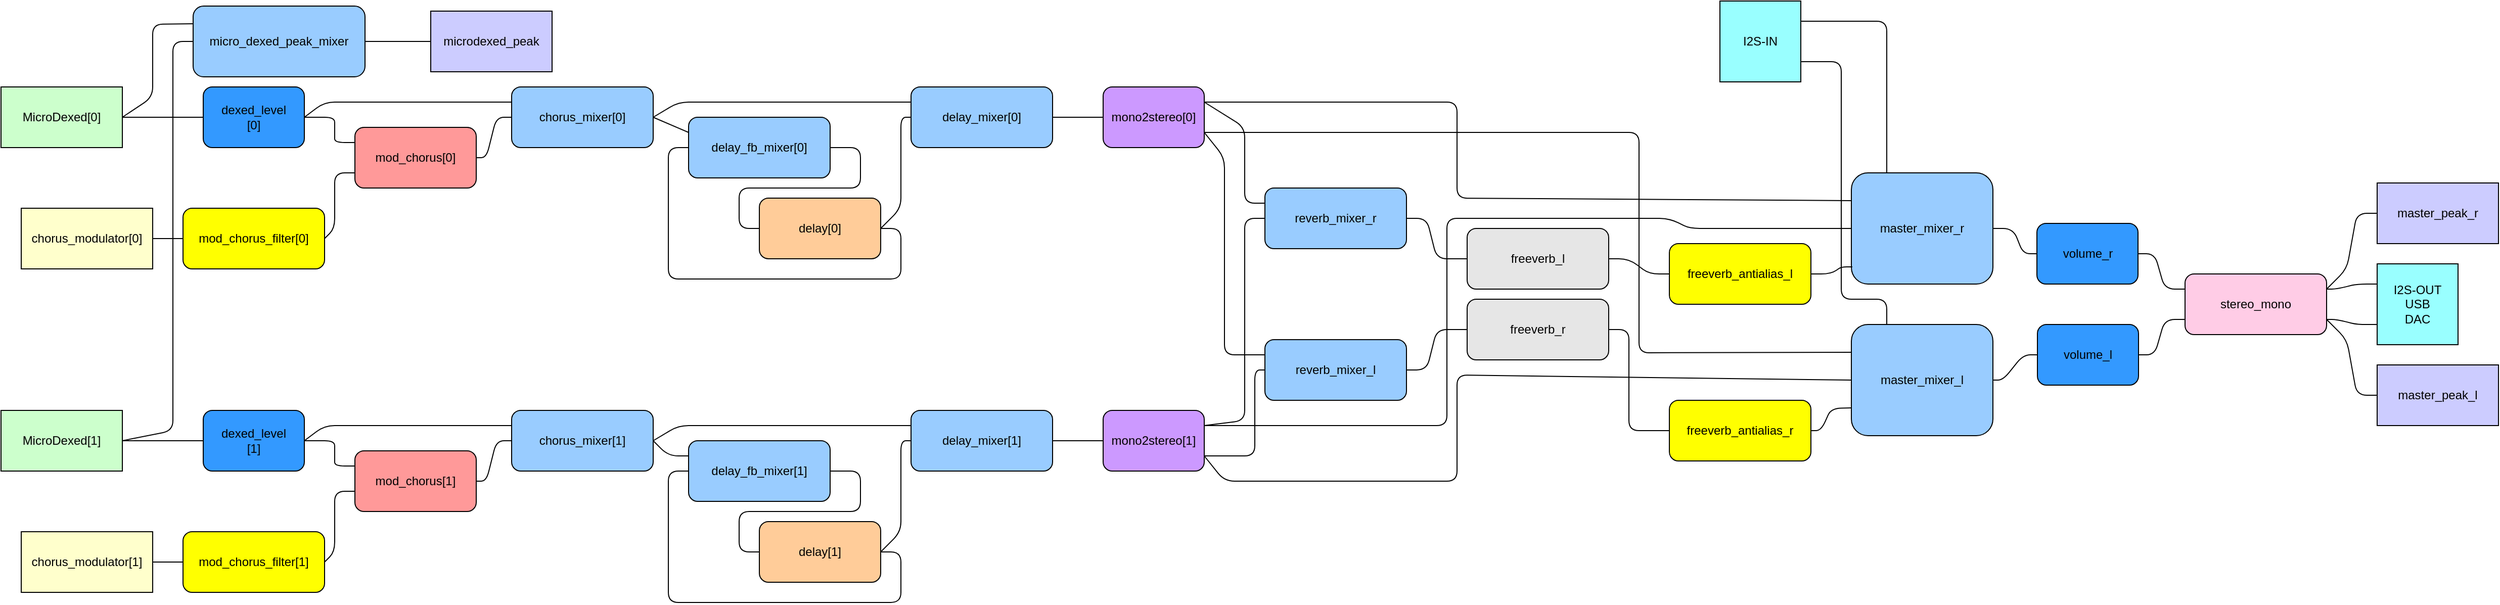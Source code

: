 <mxfile version="13.1.14" type="device"><diagram id="7c-kAhelgARxgBjdLmgF" name="Page-1"><mxGraphModel dx="1022" dy="677" grid="1" gridSize="10" guides="1" tooltips="1" connect="1" arrows="1" fold="1" page="1" pageScale="1" pageWidth="1169" pageHeight="827" math="0" shadow="0"><root><mxCell id="0"/><mxCell id="1" parent="0"/><mxCell id="NaWto_K-6wHWScAw9Z1p-1" value="MicroDexed[0]" style="rounded=0;whiteSpace=wrap;html=1;fillColor=#CCFFCC;" parent="1" vertex="1"><mxGeometry x="40" y="120" width="120" height="60" as="geometry"/></mxCell><mxCell id="NaWto_K-6wHWScAw9Z1p-2" value="micro_dexed_peak_mixer" style="rounded=1;whiteSpace=wrap;html=1;fillColor=#99CCFF;" parent="1" vertex="1"><mxGeometry x="230" y="40" width="170" height="70" as="geometry"/></mxCell><mxCell id="NaWto_K-6wHWScAw9Z1p-3" value="&lt;div&gt;dexed_level&lt;/div&gt;[0]" style="rounded=1;whiteSpace=wrap;html=1;fillColor=#3399FF;" parent="1" vertex="1"><mxGeometry x="240" y="120" width="100" height="60" as="geometry"/></mxCell><mxCell id="NaWto_K-6wHWScAw9Z1p-4" value="" style="endArrow=none;html=1;entryX=1;entryY=0.5;entryDx=0;entryDy=0;exitX=0;exitY=0.5;exitDx=0;exitDy=0;" parent="1" source="NaWto_K-6wHWScAw9Z1p-3" target="NaWto_K-6wHWScAw9Z1p-1" edge="1"><mxGeometry width="50" height="50" relative="1" as="geometry"><mxPoint x="330" y="150" as="sourcePoint"/><mxPoint x="170" y="170" as="targetPoint"/></mxGeometry></mxCell><mxCell id="NaWto_K-6wHWScAw9Z1p-5" value="" style="endArrow=none;html=1;entryX=0;entryY=0.25;entryDx=0;entryDy=0;" parent="1" target="NaWto_K-6wHWScAw9Z1p-2" edge="1"><mxGeometry width="50" height="50" relative="1" as="geometry"><mxPoint x="160" y="150" as="sourcePoint"/><mxPoint x="210" y="90" as="targetPoint"/><Array as="points"><mxPoint x="190" y="130"/><mxPoint x="190" y="58"/></Array></mxGeometry></mxCell><mxCell id="NaWto_K-6wHWScAw9Z1p-6" value="MicroDexed[1]" style="rounded=0;whiteSpace=wrap;html=1;fillColor=#CCFFCC;" parent="1" vertex="1"><mxGeometry x="40" y="440" width="120" height="60" as="geometry"/></mxCell><mxCell id="NaWto_K-6wHWScAw9Z1p-8" value="&lt;div&gt;mono2stereo[0]&lt;/div&gt;" style="rounded=1;whiteSpace=wrap;html=1;fillColor=#CC99FF;" parent="1" vertex="1"><mxGeometry x="1130" y="120" width="100" height="60" as="geometry"/></mxCell><mxCell id="NaWto_K-6wHWScAw9Z1p-19" value="microdexed_peak" style="rounded=0;whiteSpace=wrap;html=1;fillColor=#CCCCFF;" parent="1" vertex="1"><mxGeometry x="465" y="45" width="120" height="60" as="geometry"/></mxCell><mxCell id="NaWto_K-6wHWScAw9Z1p-20" value="" style="endArrow=none;html=1;entryX=0;entryY=0.5;entryDx=0;entryDy=0;exitX=1;exitY=0.5;exitDx=0;exitDy=0;" parent="1" source="NaWto_K-6wHWScAw9Z1p-2" target="NaWto_K-6wHWScAw9Z1p-19" edge="1"><mxGeometry width="50" height="50" relative="1" as="geometry"><mxPoint x="340" y="250" as="sourcePoint"/><mxPoint x="390" y="200" as="targetPoint"/></mxGeometry></mxCell><mxCell id="NaWto_K-6wHWScAw9Z1p-28" value="&lt;div&gt;dexed_level&lt;/div&gt;[1]" style="rounded=1;whiteSpace=wrap;html=1;fillColor=#3399FF;" parent="1" vertex="1"><mxGeometry x="240" y="440" width="100" height="60" as="geometry"/></mxCell><mxCell id="NaWto_K-6wHWScAw9Z1p-30" value="" style="endArrow=none;html=1;exitX=1;exitY=0.5;exitDx=0;exitDy=0;entryX=0;entryY=0.5;entryDx=0;entryDy=0;" parent="1" source="NaWto_K-6wHWScAw9Z1p-6" target="NaWto_K-6wHWScAw9Z1p-2" edge="1"><mxGeometry width="50" height="50" relative="1" as="geometry"><mxPoint x="340" y="270" as="sourcePoint"/><mxPoint x="390" y="220" as="targetPoint"/><Array as="points"><mxPoint x="210" y="460"/><mxPoint x="210" y="75"/></Array></mxGeometry></mxCell><mxCell id="NaWto_K-6wHWScAw9Z1p-31" value="" style="endArrow=none;html=1;entryX=0;entryY=0.5;entryDx=0;entryDy=0;" parent="1" target="NaWto_K-6wHWScAw9Z1p-28" edge="1"><mxGeometry width="50" height="50" relative="1" as="geometry"><mxPoint x="160" y="470" as="sourcePoint"/><mxPoint x="390" y="220" as="targetPoint"/></mxGeometry></mxCell><mxCell id="NaWto_K-6wHWScAw9Z1p-35" value="mod_chorus[0]" style="rounded=1;whiteSpace=wrap;html=1;fillColor=#FF9999;" parent="1" vertex="1"><mxGeometry x="390" y="160" width="120" height="60" as="geometry"/></mxCell><mxCell id="NaWto_K-6wHWScAw9Z1p-36" value="chorus_modulator[0]" style="rounded=0;whiteSpace=wrap;html=1;fillColor=#FFFFCC;" parent="1" vertex="1"><mxGeometry x="60" y="240" width="130" height="60" as="geometry"/></mxCell><mxCell id="NaWto_K-6wHWScAw9Z1p-49" value="&lt;div&gt;delay[0]&lt;/div&gt;" style="rounded=1;whiteSpace=wrap;html=1;fillColor=#FFCC99;" parent="1" vertex="1"><mxGeometry x="790" y="230" width="120" height="60" as="geometry"/></mxCell><mxCell id="cLfHKEPfCsJDWyd8IIgy-2" value="chorus_mixer[0]" style="rounded=1;whiteSpace=wrap;html=1;fillColor=#99CCFF;" parent="1" vertex="1"><mxGeometry x="545" y="120" width="140" height="60" as="geometry"/></mxCell><mxCell id="cLfHKEPfCsJDWyd8IIgy-3" value="" style="endArrow=none;html=1;entryX=0;entryY=0.25;entryDx=0;entryDy=0;exitX=1;exitY=0.5;exitDx=0;exitDy=0;" parent="1" source="NaWto_K-6wHWScAw9Z1p-3" target="cLfHKEPfCsJDWyd8IIgy-2" edge="1"><mxGeometry width="50" height="50" relative="1" as="geometry"><mxPoint x="420" y="370" as="sourcePoint"/><mxPoint x="470" y="320" as="targetPoint"/><Array as="points"><mxPoint x="360" y="135"/></Array></mxGeometry></mxCell><mxCell id="cLfHKEPfCsJDWyd8IIgy-4" value="" style="endArrow=none;html=1;exitX=1;exitY=0.5;exitDx=0;exitDy=0;entryX=0;entryY=0.25;entryDx=0;entryDy=0;" parent="1" source="NaWto_K-6wHWScAw9Z1p-3" target="NaWto_K-6wHWScAw9Z1p-35" edge="1"><mxGeometry width="50" height="50" relative="1" as="geometry"><mxPoint x="420" y="370" as="sourcePoint"/><mxPoint x="360" y="220" as="targetPoint"/><Array as="points"><mxPoint x="370" y="150"/><mxPoint x="370" y="160"/><mxPoint x="370" y="175"/></Array></mxGeometry></mxCell><mxCell id="cLfHKEPfCsJDWyd8IIgy-7" value="" style="endArrow=none;html=1;entryX=0;entryY=0.5;entryDx=0;entryDy=0;exitX=1;exitY=0.5;exitDx=0;exitDy=0;" parent="1" source="NaWto_K-6wHWScAw9Z1p-35" target="cLfHKEPfCsJDWyd8IIgy-2" edge="1"><mxGeometry width="50" height="50" relative="1" as="geometry"><mxPoint x="420" y="370" as="sourcePoint"/><mxPoint x="470" y="320" as="targetPoint"/><Array as="points"><mxPoint x="520" y="190"/><mxPoint x="530" y="150"/></Array></mxGeometry></mxCell><mxCell id="cLfHKEPfCsJDWyd8IIgy-12" value="" style="endArrow=none;html=1;exitX=0;exitY=0.5;exitDx=0;exitDy=0;entryX=1;entryY=0.5;entryDx=0;entryDy=0;" parent="1" source="NaWto_K-6wHWScAw9Z1p-8" target="cLfHKEPfCsJDWyd8IIgy-14" edge="1"><mxGeometry width="50" height="50" relative="1" as="geometry"><mxPoint x="1250" y="160" as="sourcePoint"/><mxPoint x="1120" y="150" as="targetPoint"/><Array as="points"/></mxGeometry></mxCell><mxCell id="cLfHKEPfCsJDWyd8IIgy-14" value="&lt;div&gt;delay_mixer[0]&lt;/div&gt;" style="rounded=1;whiteSpace=wrap;html=1;fillColor=#99CCFF;" parent="1" vertex="1"><mxGeometry x="940" y="120" width="140" height="60" as="geometry"/></mxCell><mxCell id="cLfHKEPfCsJDWyd8IIgy-23" value="" style="endArrow=none;html=1;entryX=1;entryY=0.25;entryDx=0;entryDy=0;exitX=0;exitY=0.25;exitDx=0;exitDy=0;" parent="1" source="cLfHKEPfCsJDWyd8IIgy-27" target="NaWto_K-6wHWScAw9Z1p-8" edge="1"><mxGeometry width="50" height="50" relative="1" as="geometry"><mxPoint x="1250" y="145" as="sourcePoint"/><mxPoint x="1100" y="330" as="targetPoint"/><Array as="points"><mxPoint x="1480" y="230"/><mxPoint x="1480" y="135"/></Array></mxGeometry></mxCell><mxCell id="cLfHKEPfCsJDWyd8IIgy-25" value="freeverb_l" style="rounded=1;whiteSpace=wrap;html=1;fillColor=#E6E6E6;" parent="1" vertex="1"><mxGeometry x="1490" y="260" width="140" height="60" as="geometry"/></mxCell><mxCell id="cLfHKEPfCsJDWyd8IIgy-27" value="master_mixer_r" style="rounded=1;whiteSpace=wrap;html=1;fillColor=#99CCFF;" parent="1" vertex="1"><mxGeometry x="1870" y="205" width="140" height="110" as="geometry"/></mxCell><mxCell id="cLfHKEPfCsJDWyd8IIgy-28" value="master_mixer_l" style="rounded=1;whiteSpace=wrap;html=1;fillColor=#99CCFF;" parent="1" vertex="1"><mxGeometry x="1870" y="355" width="140" height="110" as="geometry"/></mxCell><mxCell id="cLfHKEPfCsJDWyd8IIgy-34" value="I2S-OUT&lt;br&gt;USB&lt;br&gt;DAC" style="whiteSpace=wrap;html=1;aspect=fixed;fillColor=#99FFFF;" parent="1" vertex="1"><mxGeometry x="2390" y="295" width="80" height="80" as="geometry"/></mxCell><mxCell id="cLfHKEPfCsJDWyd8IIgy-37" value="stereo_mono" style="rounded=1;whiteSpace=wrap;html=1;fillColor=#FFCCE6;" parent="1" vertex="1"><mxGeometry x="2200" y="305" width="140" height="60" as="geometry"/></mxCell><mxCell id="cLfHKEPfCsJDWyd8IIgy-48" value="" style="endArrow=none;html=1;entryX=0;entryY=0.5;entryDx=0;entryDy=0;exitX=1;exitY=0.75;exitDx=0;exitDy=0;" parent="1" source="cLfHKEPfCsJDWyd8IIgy-63" target="cLfHKEPfCsJDWyd8IIgy-28" edge="1"><mxGeometry width="50" height="50" relative="1" as="geometry"><mxPoint x="1180" y="450" as="sourcePoint"/><mxPoint x="1360" y="330" as="targetPoint"/><Array as="points"><mxPoint x="1250" y="510"/><mxPoint x="1370" y="510"/><mxPoint x="1480" y="510"/><mxPoint x="1480" y="405"/></Array></mxGeometry></mxCell><mxCell id="cLfHKEPfCsJDWyd8IIgy-49" value="" style="endArrow=none;html=1;entryX=0;entryY=0.5;entryDx=0;entryDy=0;exitX=1;exitY=0.25;exitDx=0;exitDy=0;" parent="1" source="cLfHKEPfCsJDWyd8IIgy-63" target="cLfHKEPfCsJDWyd8IIgy-27" edge="1"><mxGeometry width="50" height="50" relative="1" as="geometry"><mxPoint x="1180" y="430" as="sourcePoint"/><mxPoint x="1360" y="330" as="targetPoint"/><Array as="points"><mxPoint x="1470" y="455"/><mxPoint x="1470" y="250"/><mxPoint x="1690" y="250"/><mxPoint x="1710" y="260"/><mxPoint x="1760" y="260"/></Array></mxGeometry></mxCell><mxCell id="cLfHKEPfCsJDWyd8IIgy-54" value="" style="endArrow=none;html=1;exitX=1;exitY=0.5;exitDx=0;exitDy=0;entryX=0;entryY=0.25;entryDx=0;entryDy=0;" parent="1" source="cLfHKEPfCsJDWyd8IIgy-2" target="cLfHKEPfCsJDWyd8IIgy-14" edge="1"><mxGeometry width="50" height="50" relative="1" as="geometry"><mxPoint x="970" y="370" as="sourcePoint"/><mxPoint x="1020" y="320" as="targetPoint"/><Array as="points"><mxPoint x="710" y="135"/></Array></mxGeometry></mxCell><mxCell id="cLfHKEPfCsJDWyd8IIgy-63" value="&lt;div&gt;mono2stereo[1]&lt;/div&gt;" style="rounded=1;whiteSpace=wrap;html=1;fillColor=#CC99FF;" parent="1" vertex="1"><mxGeometry x="1130" y="440" width="100" height="60" as="geometry"/></mxCell><mxCell id="cLfHKEPfCsJDWyd8IIgy-64" value="mod_chorus[1]" style="rounded=1;whiteSpace=wrap;html=1;fillColor=#FF9999;" parent="1" vertex="1"><mxGeometry x="390" y="480" width="120" height="60" as="geometry"/></mxCell><mxCell id="cLfHKEPfCsJDWyd8IIgy-65" value="chorus_modulator[1]" style="rounded=0;whiteSpace=wrap;html=1;fillColor=#FFFFCC;" parent="1" vertex="1"><mxGeometry x="60" y="560" width="130" height="60" as="geometry"/></mxCell><mxCell id="cLfHKEPfCsJDWyd8IIgy-67" value="chorus_mixer[1]" style="rounded=1;whiteSpace=wrap;html=1;fillColor=#99CCFF;" parent="1" vertex="1"><mxGeometry x="545" y="440" width="140" height="60" as="geometry"/></mxCell><mxCell id="cLfHKEPfCsJDWyd8IIgy-68" value="" style="endArrow=none;html=1;entryX=0;entryY=0.25;entryDx=0;entryDy=0;exitX=1;exitY=0.5;exitDx=0;exitDy=0;" parent="1" source="NaWto_K-6wHWScAw9Z1p-28" target="cLfHKEPfCsJDWyd8IIgy-67" edge="1"><mxGeometry width="50" height="50" relative="1" as="geometry"><mxPoint x="350" y="470" as="sourcePoint"/><mxPoint x="470" y="640" as="targetPoint"/><Array as="points"><mxPoint x="360" y="455"/></Array></mxGeometry></mxCell><mxCell id="cLfHKEPfCsJDWyd8IIgy-69" value="" style="endArrow=none;html=1;exitX=1;exitY=0.5;exitDx=0;exitDy=0;entryX=0;entryY=0.25;entryDx=0;entryDy=0;" parent="1" source="NaWto_K-6wHWScAw9Z1p-28" target="cLfHKEPfCsJDWyd8IIgy-64" edge="1"><mxGeometry width="50" height="50" relative="1" as="geometry"><mxPoint x="340" y="470" as="sourcePoint"/><mxPoint x="360" y="540" as="targetPoint"/><Array as="points"><mxPoint x="370" y="470"/><mxPoint x="370" y="480"/><mxPoint x="370" y="495"/></Array></mxGeometry></mxCell><mxCell id="cLfHKEPfCsJDWyd8IIgy-70" value="" style="endArrow=none;html=1;entryX=0;entryY=0.5;entryDx=0;entryDy=0;exitX=1;exitY=0.5;exitDx=0;exitDy=0;" parent="1" source="cLfHKEPfCsJDWyd8IIgy-64" target="cLfHKEPfCsJDWyd8IIgy-67" edge="1"><mxGeometry width="50" height="50" relative="1" as="geometry"><mxPoint x="420" y="690" as="sourcePoint"/><mxPoint x="470" y="640" as="targetPoint"/><Array as="points"><mxPoint x="520" y="510"/><mxPoint x="530" y="470"/></Array></mxGeometry></mxCell><mxCell id="cLfHKEPfCsJDWyd8IIgy-72" value="" style="endArrow=none;html=1;exitX=0;exitY=0.5;exitDx=0;exitDy=0;entryX=1;entryY=0.5;entryDx=0;entryDy=0;" parent="1" source="cLfHKEPfCsJDWyd8IIgy-63" target="cLfHKEPfCsJDWyd8IIgy-73" edge="1"><mxGeometry width="50" height="50" relative="1" as="geometry"><mxPoint x="1250" y="480" as="sourcePoint"/><mxPoint x="1120" y="470" as="targetPoint"/></mxGeometry></mxCell><mxCell id="cLfHKEPfCsJDWyd8IIgy-73" value="&lt;div&gt;delay_mixer[1]&lt;/div&gt;" style="rounded=1;whiteSpace=wrap;html=1;fillColor=#99CCFF;" parent="1" vertex="1"><mxGeometry x="940" y="440" width="140" height="60" as="geometry"/></mxCell><mxCell id="cLfHKEPfCsJDWyd8IIgy-74" value="" style="endArrow=none;html=1;exitX=1;exitY=0.5;exitDx=0;exitDy=0;entryX=0;entryY=0.25;entryDx=0;entryDy=0;" parent="1" source="cLfHKEPfCsJDWyd8IIgy-67" target="cLfHKEPfCsJDWyd8IIgy-73" edge="1"><mxGeometry width="50" height="50" relative="1" as="geometry"><mxPoint x="970" y="690" as="sourcePoint"/><mxPoint x="1020" y="640" as="targetPoint"/><Array as="points"><mxPoint x="710" y="455"/></Array></mxGeometry></mxCell><mxCell id="cLfHKEPfCsJDWyd8IIgy-78" value="reverb_mixer_r" style="rounded=1;whiteSpace=wrap;html=1;fillColor=#99CCFF;" parent="1" vertex="1"><mxGeometry x="1290" y="220" width="140" height="60" as="geometry"/></mxCell><mxCell id="cLfHKEPfCsJDWyd8IIgy-79" value="reverb_mixer_l" style="rounded=1;whiteSpace=wrap;html=1;fillColor=#99CCFF;" parent="1" vertex="1"><mxGeometry x="1290" y="370" width="140" height="60" as="geometry"/></mxCell><mxCell id="cLfHKEPfCsJDWyd8IIgy-82" value="" style="endArrow=none;html=1;exitX=1;exitY=0.75;exitDx=0;exitDy=0;entryX=0;entryY=0.25;entryDx=0;entryDy=0;" parent="1" source="NaWto_K-6wHWScAw9Z1p-8" target="cLfHKEPfCsJDWyd8IIgy-28" edge="1"><mxGeometry width="50" height="50" relative="1" as="geometry"><mxPoint x="1480" y="400" as="sourcePoint"/><mxPoint x="1530" y="350" as="targetPoint"/><Array as="points"><mxPoint x="1660" y="165"/><mxPoint x="1660" y="383"/></Array></mxGeometry></mxCell><mxCell id="cLfHKEPfCsJDWyd8IIgy-83" value="" style="endArrow=none;html=1;exitX=1;exitY=0.25;exitDx=0;exitDy=0;entryX=0;entryY=0.5;entryDx=0;entryDy=0;" parent="1" source="cLfHKEPfCsJDWyd8IIgy-63" target="cLfHKEPfCsJDWyd8IIgy-78" edge="1"><mxGeometry width="50" height="50" relative="1" as="geometry"><mxPoint x="1480" y="400" as="sourcePoint"/><mxPoint x="1530" y="350" as="targetPoint"/><Array as="points"><mxPoint x="1270" y="450"/><mxPoint x="1270" y="250"/></Array></mxGeometry></mxCell><mxCell id="cLfHKEPfCsJDWyd8IIgy-84" value="" style="endArrow=none;html=1;exitX=1;exitY=0.75;exitDx=0;exitDy=0;entryX=0;entryY=0.5;entryDx=0;entryDy=0;" parent="1" source="cLfHKEPfCsJDWyd8IIgy-63" target="cLfHKEPfCsJDWyd8IIgy-79" edge="1"><mxGeometry width="50" height="50" relative="1" as="geometry"><mxPoint x="1480" y="400" as="sourcePoint"/><mxPoint x="1530" y="350" as="targetPoint"/><Array as="points"><mxPoint x="1280" y="485"/><mxPoint x="1280" y="400"/></Array></mxGeometry></mxCell><mxCell id="cLfHKEPfCsJDWyd8IIgy-85" value="" style="endArrow=none;html=1;exitX=1;exitY=0.25;exitDx=0;exitDy=0;entryX=0;entryY=0.25;entryDx=0;entryDy=0;" parent="1" source="NaWto_K-6wHWScAw9Z1p-8" target="cLfHKEPfCsJDWyd8IIgy-78" edge="1"><mxGeometry width="50" height="50" relative="1" as="geometry"><mxPoint x="1480" y="400" as="sourcePoint"/><mxPoint x="1530" y="350" as="targetPoint"/><Array as="points"><mxPoint x="1270" y="160"/><mxPoint x="1270" y="235"/></Array></mxGeometry></mxCell><mxCell id="cLfHKEPfCsJDWyd8IIgy-86" value="" style="endArrow=none;html=1;exitX=1;exitY=0.75;exitDx=0;exitDy=0;entryX=0;entryY=0.25;entryDx=0;entryDy=0;" parent="1" source="NaWto_K-6wHWScAw9Z1p-8" target="cLfHKEPfCsJDWyd8IIgy-79" edge="1"><mxGeometry width="50" height="50" relative="1" as="geometry"><mxPoint x="1480" y="400" as="sourcePoint"/><mxPoint x="1530" y="350" as="targetPoint"/><Array as="points"><mxPoint x="1250" y="190"/><mxPoint x="1250" y="385"/></Array></mxGeometry></mxCell><mxCell id="cLfHKEPfCsJDWyd8IIgy-88" value="master_peak_r" style="rounded=0;whiteSpace=wrap;html=1;fillColor=#CCCCFF;" parent="1" vertex="1"><mxGeometry x="2390" y="215" width="120" height="60" as="geometry"/></mxCell><mxCell id="cLfHKEPfCsJDWyd8IIgy-91" value="master_peak_l" style="rounded=0;whiteSpace=wrap;html=1;fillColor=#CCCCFF;" parent="1" vertex="1"><mxGeometry x="2390" y="395" width="120" height="60" as="geometry"/></mxCell><mxCell id="cLfHKEPfCsJDWyd8IIgy-94" value="volume_r" style="rounded=1;whiteSpace=wrap;html=1;fillColor=#3399FF;" parent="1" vertex="1"><mxGeometry x="2053.5" y="255" width="100" height="60" as="geometry"/></mxCell><mxCell id="cLfHKEPfCsJDWyd8IIgy-95" value="volume_l" style="rounded=1;whiteSpace=wrap;html=1;fillColor=#3399FF;" parent="1" vertex="1"><mxGeometry x="2054" y="355" width="100" height="60" as="geometry"/></mxCell><mxCell id="cLfHKEPfCsJDWyd8IIgy-100" value="&lt;div&gt;delay_fb_mixer[0]&lt;/div&gt;" style="rounded=1;whiteSpace=wrap;html=1;fillColor=#99CCFF;" parent="1" vertex="1"><mxGeometry x="720" y="150" width="140" height="60" as="geometry"/></mxCell><mxCell id="cLfHKEPfCsJDWyd8IIgy-111" value="" style="endArrow=none;html=1;exitX=1;exitY=0.5;exitDx=0;exitDy=0;entryX=0;entryY=0.25;entryDx=0;entryDy=0;" parent="1" source="cLfHKEPfCsJDWyd8IIgy-67" target="bujEAMyLlSF69w2rFFsX-19" edge="1"><mxGeometry width="50" height="50" relative="1" as="geometry"><mxPoint x="1120" y="390" as="sourcePoint"/><mxPoint x="720" y="485" as="targetPoint"/><Array as="points"><mxPoint x="700" y="485"/></Array></mxGeometry></mxCell><mxCell id="T-kYA-OOqb1bVOA7kaCq-1" value="mod_chorus_filter[0]" style="rounded=1;whiteSpace=wrap;html=1;fillColor=#FFFF00;" parent="1" vertex="1"><mxGeometry x="220" y="240" width="140" height="60" as="geometry"/></mxCell><mxCell id="T-kYA-OOqb1bVOA7kaCq-2" value="mod_chorus_filter[1]" style="rounded=1;whiteSpace=wrap;html=1;fillColor=#FFFF00;" parent="1" vertex="1"><mxGeometry x="220" y="560" width="140" height="60" as="geometry"/></mxCell><mxCell id="T-kYA-OOqb1bVOA7kaCq-3" value="" style="endArrow=none;html=1;exitX=1;exitY=0.5;exitDx=0;exitDy=0;entryX=0;entryY=0.5;entryDx=0;entryDy=0;" parent="1" source="NaWto_K-6wHWScAw9Z1p-36" target="T-kYA-OOqb1bVOA7kaCq-1" edge="1"><mxGeometry width="50" height="50" relative="1" as="geometry"><mxPoint x="440" y="370" as="sourcePoint"/><mxPoint x="490" y="320" as="targetPoint"/></mxGeometry></mxCell><mxCell id="T-kYA-OOqb1bVOA7kaCq-4" value="" style="endArrow=none;html=1;exitX=1;exitY=0.5;exitDx=0;exitDy=0;entryX=0;entryY=0.75;entryDx=0;entryDy=0;" parent="1" source="T-kYA-OOqb1bVOA7kaCq-1" target="NaWto_K-6wHWScAw9Z1p-35" edge="1"><mxGeometry width="50" height="50" relative="1" as="geometry"><mxPoint x="440" y="370" as="sourcePoint"/><mxPoint x="490" y="320" as="targetPoint"/><Array as="points"><mxPoint x="370" y="260"/><mxPoint x="370" y="205"/></Array></mxGeometry></mxCell><mxCell id="T-kYA-OOqb1bVOA7kaCq-5" value="" style="endArrow=none;html=1;exitX=1;exitY=0.5;exitDx=0;exitDy=0;entryX=0;entryY=0.5;entryDx=0;entryDy=0;" parent="1" source="cLfHKEPfCsJDWyd8IIgy-65" target="T-kYA-OOqb1bVOA7kaCq-2" edge="1"><mxGeometry width="50" height="50" relative="1" as="geometry"><mxPoint x="440" y="370" as="sourcePoint"/><mxPoint x="490" y="320" as="targetPoint"/></mxGeometry></mxCell><mxCell id="T-kYA-OOqb1bVOA7kaCq-6" value="" style="endArrow=none;html=1;exitX=1;exitY=0.5;exitDx=0;exitDy=0;" parent="1" source="T-kYA-OOqb1bVOA7kaCq-2" edge="1"><mxGeometry width="50" height="50" relative="1" as="geometry"><mxPoint x="440" y="370" as="sourcePoint"/><mxPoint x="390" y="520" as="targetPoint"/><Array as="points"><mxPoint x="370" y="580"/><mxPoint x="370" y="520"/></Array></mxGeometry></mxCell><mxCell id="1JzvpcQAmRT_0KdPXtfm-2" value="freeverb_r" style="rounded=1;whiteSpace=wrap;html=1;fillColor=#E6E6E6;" parent="1" vertex="1"><mxGeometry x="1490" y="330" width="140" height="60" as="geometry"/></mxCell><mxCell id="1JzvpcQAmRT_0KdPXtfm-3" value="" style="endArrow=none;html=1;entryX=0;entryY=0.5;entryDx=0;entryDy=0;exitX=1;exitY=0.5;exitDx=0;exitDy=0;" parent="1" source="cLfHKEPfCsJDWyd8IIgy-78" target="cLfHKEPfCsJDWyd8IIgy-25" edge="1"><mxGeometry width="50" height="50" relative="1" as="geometry"><mxPoint x="1400" y="370" as="sourcePoint"/><mxPoint x="1450" y="320" as="targetPoint"/><Array as="points"><mxPoint x="1450" y="250"/><mxPoint x="1460" y="290"/></Array></mxGeometry></mxCell><mxCell id="1JzvpcQAmRT_0KdPXtfm-4" value="" style="endArrow=none;html=1;entryX=0;entryY=0.5;entryDx=0;entryDy=0;exitX=1;exitY=0.5;exitDx=0;exitDy=0;" parent="1" source="cLfHKEPfCsJDWyd8IIgy-79" target="1JzvpcQAmRT_0KdPXtfm-2" edge="1"><mxGeometry width="50" height="50" relative="1" as="geometry"><mxPoint x="1400" y="370" as="sourcePoint"/><mxPoint x="1450" y="320" as="targetPoint"/><Array as="points"><mxPoint x="1450" y="400"/><mxPoint x="1460" y="360"/></Array></mxGeometry></mxCell><mxCell id="bujEAMyLlSF69w2rFFsX-13" value="" style="endArrow=none;html=1;entryX=1;entryY=0.5;entryDx=0;entryDy=0;exitX=0;exitY=0.5;exitDx=0;exitDy=0;" parent="1" source="cLfHKEPfCsJDWyd8IIgy-14" target="NaWto_K-6wHWScAw9Z1p-49" edge="1"><mxGeometry width="50" height="50" relative="1" as="geometry"><mxPoint x="950" y="370" as="sourcePoint"/><mxPoint x="1000" y="320" as="targetPoint"/><Array as="points"><mxPoint x="930" y="150"/><mxPoint x="930" y="240"/></Array></mxGeometry></mxCell><mxCell id="bujEAMyLlSF69w2rFFsX-14" value="" style="endArrow=none;html=1;exitX=1;exitY=0.5;exitDx=0;exitDy=0;entryX=0;entryY=0.25;entryDx=0;entryDy=0;" parent="1" source="cLfHKEPfCsJDWyd8IIgy-2" target="cLfHKEPfCsJDWyd8IIgy-100" edge="1"><mxGeometry width="50" height="50" relative="1" as="geometry"><mxPoint x="680" y="150" as="sourcePoint"/><mxPoint x="1000" y="320" as="targetPoint"/></mxGeometry></mxCell><mxCell id="bujEAMyLlSF69w2rFFsX-16" value="" style="endArrow=none;html=1;entryX=0;entryY=0.5;entryDx=0;entryDy=0;exitX=1;exitY=0.5;exitDx=0;exitDy=0;" parent="1" source="NaWto_K-6wHWScAw9Z1p-49" target="cLfHKEPfCsJDWyd8IIgy-100" edge="1"><mxGeometry width="50" height="50" relative="1" as="geometry"><mxPoint x="950" y="370" as="sourcePoint"/><mxPoint x="1000" y="320" as="targetPoint"/><Array as="points"><mxPoint x="930" y="260"/><mxPoint x="930" y="310"/><mxPoint x="700" y="310"/><mxPoint x="700" y="180"/></Array></mxGeometry></mxCell><mxCell id="bujEAMyLlSF69w2rFFsX-17" value="" style="endArrow=none;html=1;entryX=1;entryY=0.5;entryDx=0;entryDy=0;exitX=0;exitY=0.5;exitDx=0;exitDy=0;" parent="1" source="NaWto_K-6wHWScAw9Z1p-49" target="cLfHKEPfCsJDWyd8IIgy-100" edge="1"><mxGeometry width="50" height="50" relative="1" as="geometry"><mxPoint x="950" y="370" as="sourcePoint"/><mxPoint x="1000" y="320" as="targetPoint"/><Array as="points"><mxPoint x="770" y="260"/><mxPoint x="770" y="220"/><mxPoint x="890" y="220"/><mxPoint x="890" y="180"/></Array></mxGeometry></mxCell><mxCell id="bujEAMyLlSF69w2rFFsX-18" value="&lt;div&gt;delay[1]&lt;/div&gt;" style="rounded=1;whiteSpace=wrap;html=1;fillColor=#FFCC99;" parent="1" vertex="1"><mxGeometry x="790" y="550" width="120" height="60" as="geometry"/></mxCell><mxCell id="bujEAMyLlSF69w2rFFsX-19" value="&lt;div&gt;delay_fb_mixer[1]&lt;/div&gt;" style="rounded=1;whiteSpace=wrap;html=1;fillColor=#99CCFF;" parent="1" vertex="1"><mxGeometry x="720" y="470" width="140" height="60" as="geometry"/></mxCell><mxCell id="bujEAMyLlSF69w2rFFsX-20" value="" style="endArrow=none;html=1;entryX=1;entryY=0.5;entryDx=0;entryDy=0;exitX=0;exitY=0.5;exitDx=0;exitDy=0;" parent="1" target="bujEAMyLlSF69w2rFFsX-18" edge="1"><mxGeometry width="50" height="50" relative="1" as="geometry"><mxPoint x="940" y="470" as="sourcePoint"/><mxPoint x="1000" y="640" as="targetPoint"/><Array as="points"><mxPoint x="930" y="470"/><mxPoint x="930" y="560"/></Array></mxGeometry></mxCell><mxCell id="bujEAMyLlSF69w2rFFsX-21" value="" style="endArrow=none;html=1;entryX=0;entryY=0.5;entryDx=0;entryDy=0;exitX=1;exitY=0.5;exitDx=0;exitDy=0;" parent="1" source="bujEAMyLlSF69w2rFFsX-18" target="bujEAMyLlSF69w2rFFsX-19" edge="1"><mxGeometry width="50" height="50" relative="1" as="geometry"><mxPoint x="950" y="690" as="sourcePoint"/><mxPoint x="1000" y="640" as="targetPoint"/><Array as="points"><mxPoint x="930" y="580"/><mxPoint x="930" y="630"/><mxPoint x="700" y="630"/><mxPoint x="700" y="500"/></Array></mxGeometry></mxCell><mxCell id="bujEAMyLlSF69w2rFFsX-22" value="" style="endArrow=none;html=1;entryX=1;entryY=0.5;entryDx=0;entryDy=0;exitX=0;exitY=0.5;exitDx=0;exitDy=0;" parent="1" source="bujEAMyLlSF69w2rFFsX-18" target="bujEAMyLlSF69w2rFFsX-19" edge="1"><mxGeometry width="50" height="50" relative="1" as="geometry"><mxPoint x="950" y="690" as="sourcePoint"/><mxPoint x="1000" y="640" as="targetPoint"/><Array as="points"><mxPoint x="770" y="580"/><mxPoint x="770" y="540"/><mxPoint x="890" y="540"/><mxPoint x="890" y="500"/></Array></mxGeometry></mxCell><mxCell id="QU1eOOp0EHkZPi9uXQzW-1" value="I2S-IN" style="whiteSpace=wrap;html=1;aspect=fixed;fillColor=#99FFFF;" vertex="1" parent="1"><mxGeometry x="1740" y="35" width="80" height="80" as="geometry"/></mxCell><mxCell id="QU1eOOp0EHkZPi9uXQzW-7" value="" style="endArrow=none;html=1;exitX=1;exitY=0.25;exitDx=0;exitDy=0;entryX=0.25;entryY=0;entryDx=0;entryDy=0;" edge="1" parent="1" source="QU1eOOp0EHkZPi9uXQzW-1" target="cLfHKEPfCsJDWyd8IIgy-27"><mxGeometry width="50" height="50" relative="1" as="geometry"><mxPoint x="1670" y="90" as="sourcePoint"/><mxPoint x="1720" y="40" as="targetPoint"/><Array as="points"><mxPoint x="1905" y="55"/></Array></mxGeometry></mxCell><mxCell id="QU1eOOp0EHkZPi9uXQzW-8" value="" style="endArrow=none;html=1;exitX=1;exitY=0.75;exitDx=0;exitDy=0;entryX=0.25;entryY=0;entryDx=0;entryDy=0;" edge="1" parent="1" source="QU1eOOp0EHkZPi9uXQzW-1" target="cLfHKEPfCsJDWyd8IIgy-28"><mxGeometry width="50" height="50" relative="1" as="geometry"><mxPoint x="1630" y="100" as="sourcePoint"/><mxPoint x="1710" y="340" as="targetPoint"/><Array as="points"><mxPoint x="1860" y="95"/><mxPoint x="1860" y="330"/><mxPoint x="1905" y="330"/></Array></mxGeometry></mxCell><mxCell id="QU1eOOp0EHkZPi9uXQzW-9" value="&lt;div&gt;freeverb_antialias_r&lt;/div&gt;" style="rounded=1;whiteSpace=wrap;html=1;fillColor=#FFFF00;" vertex="1" parent="1"><mxGeometry x="1690" y="430" width="140" height="60" as="geometry"/></mxCell><mxCell id="QU1eOOp0EHkZPi9uXQzW-10" value="&lt;div&gt;freeverb_antialias_l&lt;/div&gt;" style="rounded=1;whiteSpace=wrap;html=1;fillColor=#FFFF00;" vertex="1" parent="1"><mxGeometry x="1690" y="275" width="140" height="60" as="geometry"/></mxCell><mxCell id="QU1eOOp0EHkZPi9uXQzW-11" value="" style="endArrow=none;html=1;exitX=1;exitY=0.5;exitDx=0;exitDy=0;entryX=0;entryY=0.5;entryDx=0;entryDy=0;" edge="1" parent="1" source="1JzvpcQAmRT_0KdPXtfm-2" target="QU1eOOp0EHkZPi9uXQzW-9"><mxGeometry width="50" height="50" relative="1" as="geometry"><mxPoint x="1950" y="370" as="sourcePoint"/><mxPoint x="2000" y="320" as="targetPoint"/><Array as="points"><mxPoint x="1650" y="360"/><mxPoint x="1650" y="460"/></Array></mxGeometry></mxCell><mxCell id="QU1eOOp0EHkZPi9uXQzW-12" value="" style="endArrow=none;html=1;exitX=1;exitY=0.5;exitDx=0;exitDy=0;entryX=0;entryY=0.5;entryDx=0;entryDy=0;" edge="1" parent="1" source="cLfHKEPfCsJDWyd8IIgy-25" target="QU1eOOp0EHkZPi9uXQzW-10"><mxGeometry width="50" height="50" relative="1" as="geometry"><mxPoint x="1950" y="370" as="sourcePoint"/><mxPoint x="2000" y="320" as="targetPoint"/><Array as="points"><mxPoint x="1650" y="290"/><mxPoint x="1670" y="305"/></Array></mxGeometry></mxCell><mxCell id="QU1eOOp0EHkZPi9uXQzW-13" value="" style="endArrow=none;html=1;exitX=1;exitY=0.5;exitDx=0;exitDy=0;entryX=0;entryY=0.75;entryDx=0;entryDy=0;" edge="1" parent="1" source="QU1eOOp0EHkZPi9uXQzW-9" target="cLfHKEPfCsJDWyd8IIgy-28"><mxGeometry width="50" height="50" relative="1" as="geometry"><mxPoint x="1850" y="450" as="sourcePoint"/><mxPoint x="2000" y="320" as="targetPoint"/><Array as="points"><mxPoint x="1840" y="460"/><mxPoint x="1850" y="438"/></Array></mxGeometry></mxCell><mxCell id="QU1eOOp0EHkZPi9uXQzW-14" value="" style="endArrow=none;html=1;exitX=1;exitY=0.5;exitDx=0;exitDy=0;entryX=0.007;entryY=0.845;entryDx=0;entryDy=0;entryPerimeter=0;" edge="1" parent="1" source="QU1eOOp0EHkZPi9uXQzW-10" target="cLfHKEPfCsJDWyd8IIgy-27"><mxGeometry width="50" height="50" relative="1" as="geometry"><mxPoint x="1830" y="300" as="sourcePoint"/><mxPoint x="2000" y="320" as="targetPoint"/><Array as="points"><mxPoint x="1850" y="305"/><mxPoint x="1860" y="298"/></Array></mxGeometry></mxCell><mxCell id="QU1eOOp0EHkZPi9uXQzW-15" value="" style="endArrow=none;html=1;exitX=1;exitY=0.5;exitDx=0;exitDy=0;entryX=0;entryY=0.5;entryDx=0;entryDy=0;" edge="1" parent="1" source="cLfHKEPfCsJDWyd8IIgy-27" target="cLfHKEPfCsJDWyd8IIgy-94"><mxGeometry width="50" height="50" relative="1" as="geometry"><mxPoint x="1950" y="370" as="sourcePoint"/><mxPoint x="2000" y="320" as="targetPoint"/><Array as="points"><mxPoint x="2030" y="260"/><mxPoint x="2040" y="285"/></Array></mxGeometry></mxCell><mxCell id="QU1eOOp0EHkZPi9uXQzW-16" value="" style="endArrow=none;html=1;exitX=1;exitY=0.5;exitDx=0;exitDy=0;entryX=0;entryY=0.5;entryDx=0;entryDy=0;" edge="1" parent="1" source="cLfHKEPfCsJDWyd8IIgy-28" target="cLfHKEPfCsJDWyd8IIgy-95"><mxGeometry width="50" height="50" relative="1" as="geometry"><mxPoint x="1950" y="370" as="sourcePoint"/><mxPoint x="2050" y="390" as="targetPoint"/><Array as="points"><mxPoint x="2020" y="410"/><mxPoint x="2040" y="385"/></Array></mxGeometry></mxCell><mxCell id="QU1eOOp0EHkZPi9uXQzW-17" value="" style="endArrow=none;html=1;exitX=1;exitY=0.5;exitDx=0;exitDy=0;entryX=0;entryY=0.25;entryDx=0;entryDy=0;" edge="1" parent="1" source="cLfHKEPfCsJDWyd8IIgy-94" target="cLfHKEPfCsJDWyd8IIgy-37"><mxGeometry width="50" height="50" relative="1" as="geometry"><mxPoint x="1950" y="370" as="sourcePoint"/><mxPoint x="2000" y="320" as="targetPoint"/><Array as="points"><mxPoint x="2170" y="285"/><mxPoint x="2180" y="320"/></Array></mxGeometry></mxCell><mxCell id="QU1eOOp0EHkZPi9uXQzW-18" value="" style="endArrow=none;html=1;exitX=1;exitY=0.5;exitDx=0;exitDy=0;entryX=0;entryY=0.75;entryDx=0;entryDy=0;" edge="1" parent="1" source="cLfHKEPfCsJDWyd8IIgy-95" target="cLfHKEPfCsJDWyd8IIgy-37"><mxGeometry width="50" height="50" relative="1" as="geometry"><mxPoint x="1950" y="370" as="sourcePoint"/><mxPoint x="2000" y="320" as="targetPoint"/><Array as="points"><mxPoint x="2170" y="385"/><mxPoint x="2180" y="350"/></Array></mxGeometry></mxCell><mxCell id="QU1eOOp0EHkZPi9uXQzW-19" value="" style="endArrow=none;html=1;exitX=1;exitY=0.25;exitDx=0;exitDy=0;entryX=0;entryY=0.5;entryDx=0;entryDy=0;" edge="1" parent="1" source="cLfHKEPfCsJDWyd8IIgy-37" target="cLfHKEPfCsJDWyd8IIgy-88"><mxGeometry width="50" height="50" relative="1" as="geometry"><mxPoint x="2310" y="270" as="sourcePoint"/><mxPoint x="2360" y="220" as="targetPoint"/><Array as="points"><mxPoint x="2360" y="300"/><mxPoint x="2370" y="245"/></Array></mxGeometry></mxCell><mxCell id="QU1eOOp0EHkZPi9uXQzW-20" value="" style="endArrow=none;html=1;entryX=0;entryY=0.5;entryDx=0;entryDy=0;exitX=1;exitY=0.75;exitDx=0;exitDy=0;" edge="1" parent="1" source="cLfHKEPfCsJDWyd8IIgy-37" target="cLfHKEPfCsJDWyd8IIgy-91"><mxGeometry width="50" height="50" relative="1" as="geometry"><mxPoint x="2310" y="370" as="sourcePoint"/><mxPoint x="2360" y="320" as="targetPoint"/><Array as="points"><mxPoint x="2360" y="370"/><mxPoint x="2370" y="425"/></Array></mxGeometry></mxCell><mxCell id="QU1eOOp0EHkZPi9uXQzW-21" value="" style="endArrow=none;html=1;entryX=0;entryY=0.25;entryDx=0;entryDy=0;exitX=1;exitY=0.25;exitDx=0;exitDy=0;" edge="1" parent="1" source="cLfHKEPfCsJDWyd8IIgy-37" target="cLfHKEPfCsJDWyd8IIgy-34"><mxGeometry width="50" height="50" relative="1" as="geometry"><mxPoint x="2310" y="370" as="sourcePoint"/><mxPoint x="2360" y="320" as="targetPoint"/><Array as="points"><mxPoint x="2350" y="320"/><mxPoint x="2370" y="315"/></Array></mxGeometry></mxCell><mxCell id="QU1eOOp0EHkZPi9uXQzW-22" value="" style="endArrow=none;html=1;entryX=0;entryY=0.75;entryDx=0;entryDy=0;exitX=1;exitY=0.75;exitDx=0;exitDy=0;" edge="1" parent="1" source="cLfHKEPfCsJDWyd8IIgy-37" target="cLfHKEPfCsJDWyd8IIgy-34"><mxGeometry width="50" height="50" relative="1" as="geometry"><mxPoint x="2360" y="340" as="sourcePoint"/><mxPoint x="2360" y="320" as="targetPoint"/><Array as="points"><mxPoint x="2350" y="350"/><mxPoint x="2370" y="355"/></Array></mxGeometry></mxCell></root></mxGraphModel></diagram></mxfile>